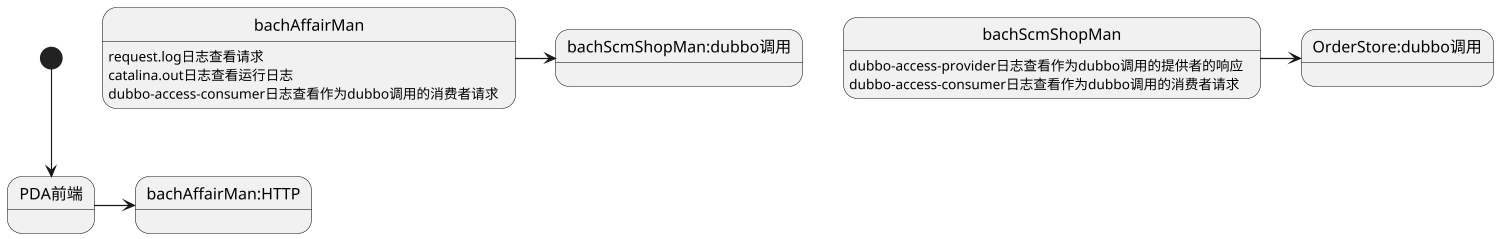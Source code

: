 @startuml
scale 1500 width
[*]-->PDA前端

PDA前端->bachAffairMan:HTTP
bachAffairMan:request.log日志查看请求\ncatalina.out日志查看运行日志

bachAffairMan->bachScmShopMan:dubbo调用
bachAffairMan:dubbo-access-consumer日志查看作为dubbo调用的消费者请求
bachScmShopMan->OrderStore:dubbo调用
bachScmShopMan:dubbo-access-provider日志查看作为dubbo调用的提供者的响应
bachScmShopMan:dubbo-access-consumer日志查看作为dubbo调用的消费者请求

@enduml